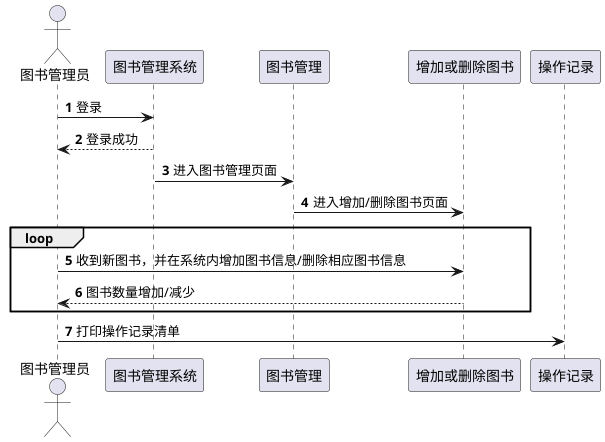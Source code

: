 @startuml
autonumber
actor 图书管理员
图书管理员->图书管理系统:登录
图书管理系统-->图书管理员:登录成功
图书管理系统->图书管理:进入图书管理页面
图书管理->增加或删除图书:进入增加/删除图书页面
loop
图书管理员->增加或删除图书:收到新图书，并在系统内增加图书信息/删除相应图书信息
增加或删除图书-->图书管理员:图书数量增加/减少
end
图书管理员->操作记录:打印操作记录清单
@enduml